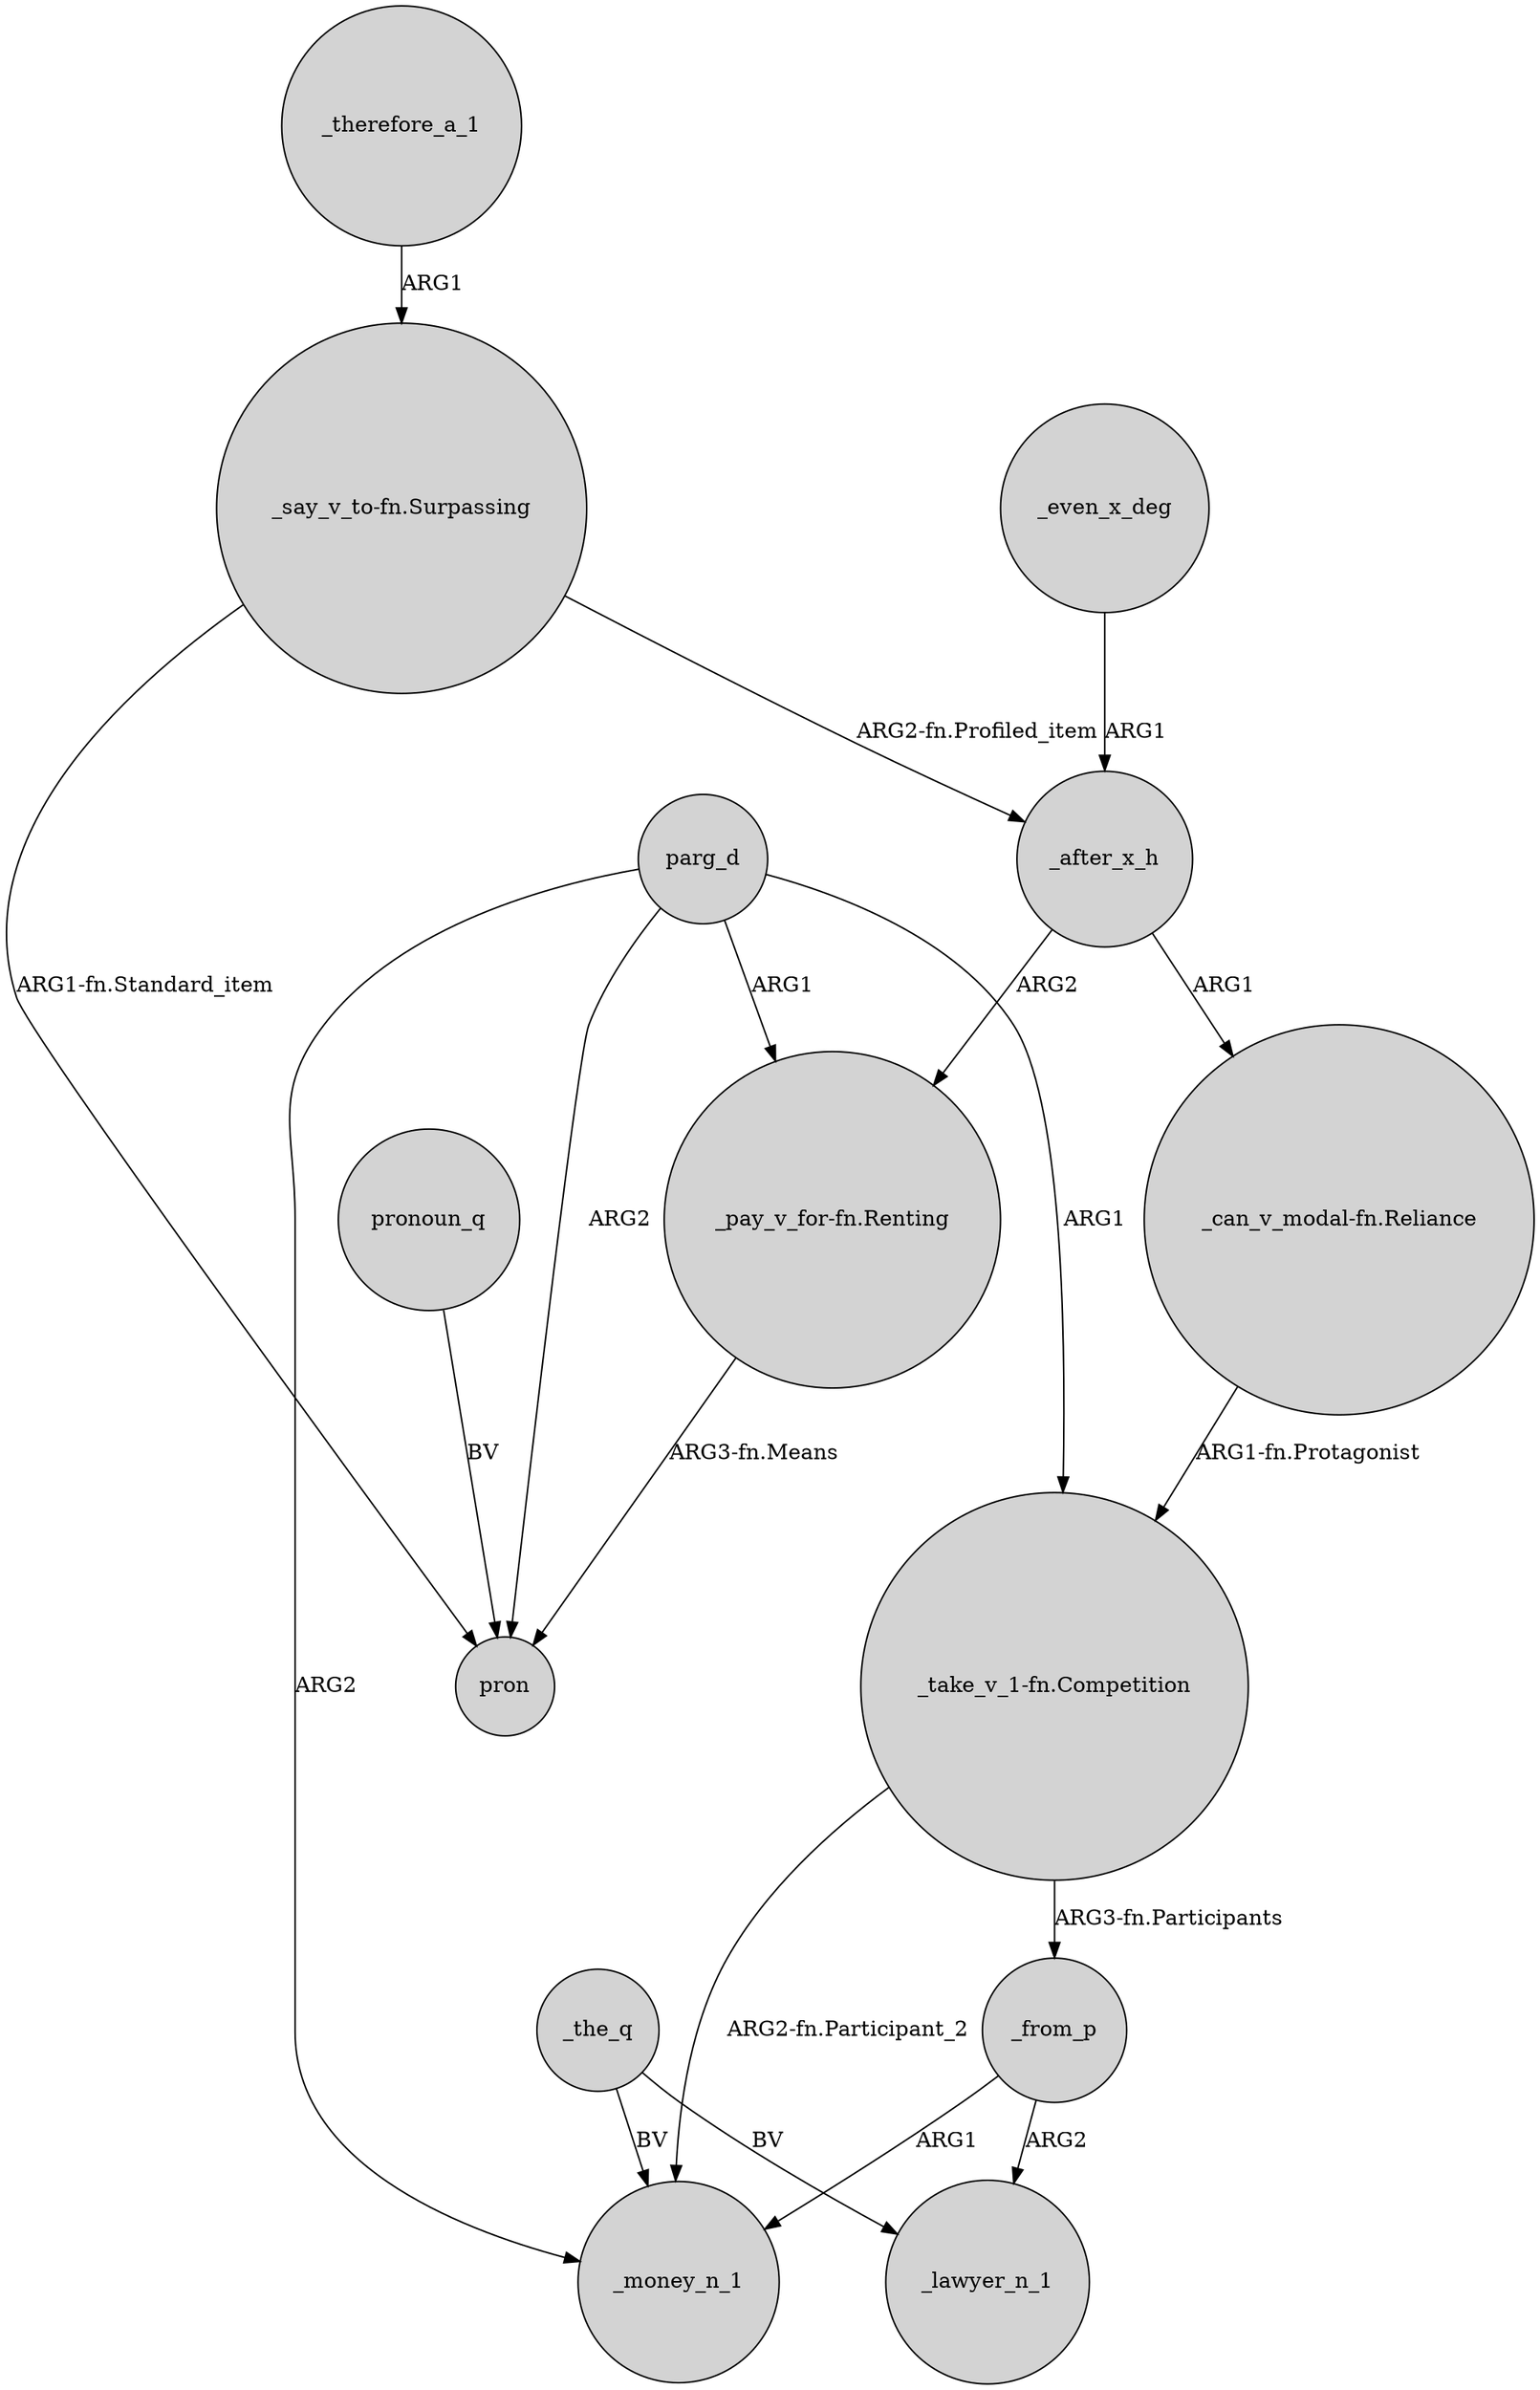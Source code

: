 digraph {
	node [shape=circle style=filled]
	_the_q -> _lawyer_n_1 [label=BV]
	parg_d -> _money_n_1 [label=ARG2]
	parg_d -> "_pay_v_for-fn.Renting" [label=ARG1]
	_from_p -> _lawyer_n_1 [label=ARG2]
	parg_d -> pron [label=ARG2]
	_after_x_h -> "_can_v_modal-fn.Reliance" [label=ARG1]
	"_take_v_1-fn.Competition" -> _money_n_1 [label="ARG2-fn.Participant_2"]
	_from_p -> _money_n_1 [label=ARG1]
	pronoun_q -> pron [label=BV]
	_even_x_deg -> _after_x_h [label=ARG1]
	_after_x_h -> "_pay_v_for-fn.Renting" [label=ARG2]
	_the_q -> _money_n_1 [label=BV]
	"_take_v_1-fn.Competition" -> _from_p [label="ARG3-fn.Participants"]
	parg_d -> "_take_v_1-fn.Competition" [label=ARG1]
	"_say_v_to-fn.Surpassing" -> _after_x_h [label="ARG2-fn.Profiled_item"]
	_therefore_a_1 -> "_say_v_to-fn.Surpassing" [label=ARG1]
	"_pay_v_for-fn.Renting" -> pron [label="ARG3-fn.Means"]
	"_can_v_modal-fn.Reliance" -> "_take_v_1-fn.Competition" [label="ARG1-fn.Protagonist"]
	"_say_v_to-fn.Surpassing" -> pron [label="ARG1-fn.Standard_item"]
}
